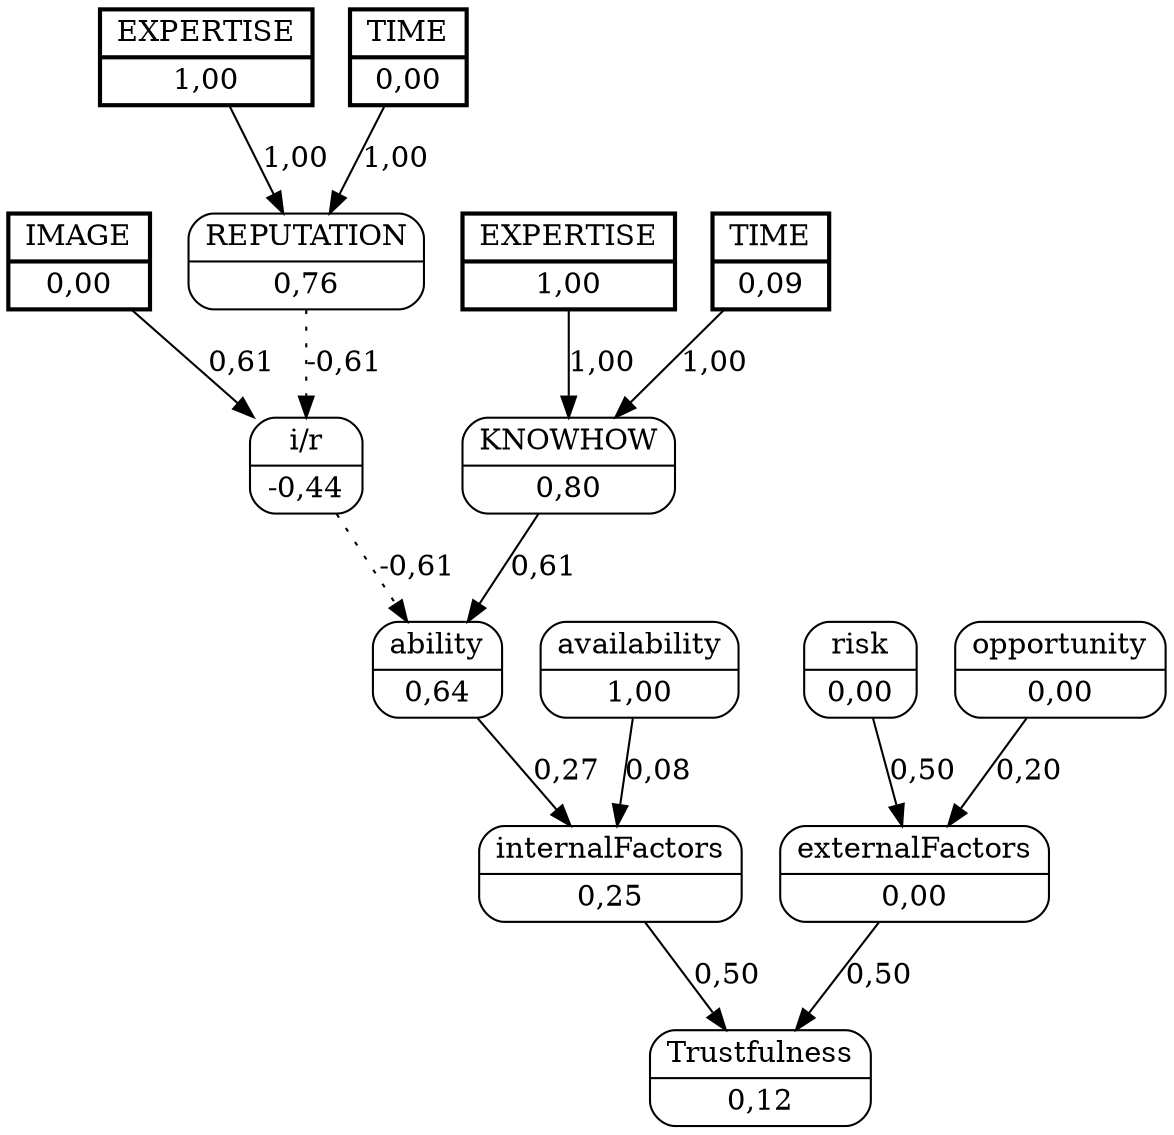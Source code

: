 digraph FCM_net{
	node [shape=record, style=rounded]
	0 [label="{IMAGE | 0,00}", style=bold, penwidth=2, peripheries=2];
	11 [label="{EXPERTISE | 1,00}", style=bold, penwidth=2, peripheries=2];
	12 [label="{TIME | 0,00}", style=bold, penwidth=2, peripheries=2];
	13 [label="{EXPERTISE | 1,00}", style=bold, penwidth=2, peripheries=2];
	14 [label="{TIME | 0,09}", style=bold, penwidth=2, peripheries=2];
	0 [label="{IMAGE | 0,00}"];
	1 [label="{REPUTATION | 0,76}"];
	2 [label="{KNOWHOW | 0,80}"];
	3 [label="{i/r | -0,44}"];
	4 [label="{ability | 0,64}"];
	5 [label="{availability | 1,00}"];
	6 [label="{internalFactors | 0,25}"];
	7 [label="{risk | 0,00}"];
	8 [label="{opportunity | 0,00}"];
	9 [label="{externalFactors | 0,00}"];
	10 [label="{Trustfulness | 0,12}"];
	12 [label="{TIME | 0,00}"];
	0 -> 3 [label = "0,61"];
	1 -> 3 [label = "-0,61", style=dotted];
	3 -> 4 [label = "-0,61", style=dotted];
	2 -> 4 [label = "0,61"];
	4 -> 6 [label = "0,27"];
	5 -> 6 [label = "0,08"];
	6 -> 10 [label = "0,50"];
	7 -> 9 [label = "0,50"];
	8 -> 9 [label = "0,20"];
	9 -> 10 [label = "0,50"];
	11 -> 1 [label = "1,00"];
	12 -> 1 [label = "1,00"];
	13 -> 2 [label = "1,00"];
	14 -> 2 [label = "1,00"];
}